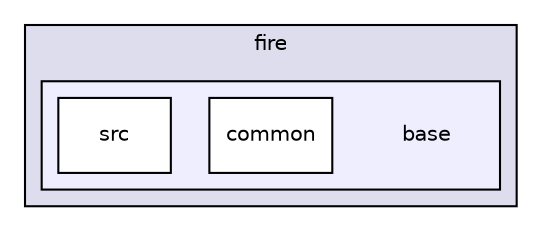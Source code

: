 digraph "base" {
  compound=true
  node [ fontsize="10", fontname="Helvetica"];
  edge [ labelfontsize="10", labelfontname="Helvetica"];
  subgraph clusterdir_33212c8ade05a65440a43549ad942525 {
    graph [ bgcolor="#ddddee", pencolor="black", label="fire" fontname="Helvetica", fontsize="10", URL="dir_33212c8ade05a65440a43549ad942525.html"]
  subgraph clusterdir_a4f6e0fa2061de6ae49d13f5563d3a5d {
    graph [ bgcolor="#eeeeff", pencolor="black", label="" URL="dir_a4f6e0fa2061de6ae49d13f5563d3a5d.html"];
    dir_a4f6e0fa2061de6ae49d13f5563d3a5d [shape=plaintext label="base"];
    dir_41ffb09ce015c13ec8bef1c8fef971cf [shape=box label="common" color="black" fillcolor="white" style="filled" URL="dir_41ffb09ce015c13ec8bef1c8fef971cf.html"];
    dir_55ce85f1b5c50dd218e57d3da00c9039 [shape=box label="src" color="black" fillcolor="white" style="filled" URL="dir_55ce85f1b5c50dd218e57d3da00c9039.html"];
  }
  }
}
